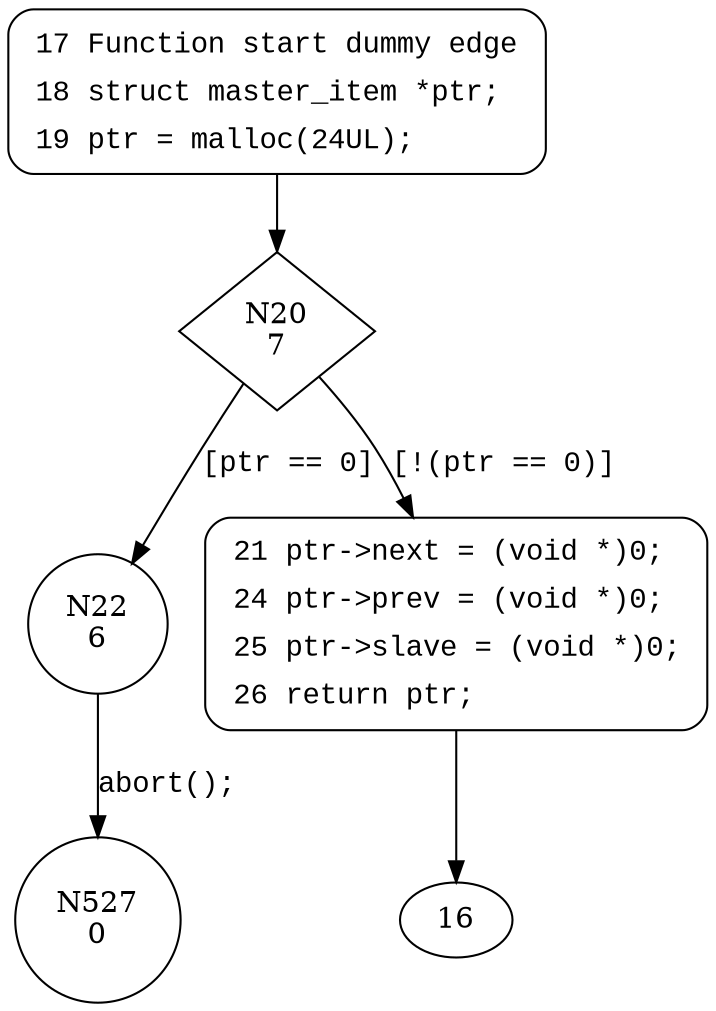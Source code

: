 digraph alloc_or_die_master {
20 [shape="diamond" label="N20\n7"]
22 [shape="circle" label="N22\n6"]
21 [shape="circle" label="N21\n4"]
527 [shape="circle" label="N527\n0"]
17 [style="filled,bold" penwidth="1" fillcolor="white" fontname="Courier New" shape="Mrecord" label=<<table border="0" cellborder="0" cellpadding="3" bgcolor="white"><tr><td align="right">17</td><td align="left">Function start dummy edge</td></tr><tr><td align="right">18</td><td align="left">struct master_item *ptr;</td></tr><tr><td align="right">19</td><td align="left">ptr = malloc(24UL);</td></tr></table>>]
17 -> 20[label=""]
21 [style="filled,bold" penwidth="1" fillcolor="white" fontname="Courier New" shape="Mrecord" label=<<table border="0" cellborder="0" cellpadding="3" bgcolor="white"><tr><td align="right">21</td><td align="left">ptr-&gt;next = (void *)0;</td></tr><tr><td align="right">24</td><td align="left">ptr-&gt;prev = (void *)0;</td></tr><tr><td align="right">25</td><td align="left">ptr-&gt;slave = (void *)0;</td></tr><tr><td align="right">26</td><td align="left">return ptr;</td></tr></table>>]
21 -> 16[label=""]
20 -> 22 [label="[ptr == 0]" fontname="Courier New"]
20 -> 21 [label="[!(ptr == 0)]" fontname="Courier New"]
22 -> 527 [label="abort();" fontname="Courier New"]
}